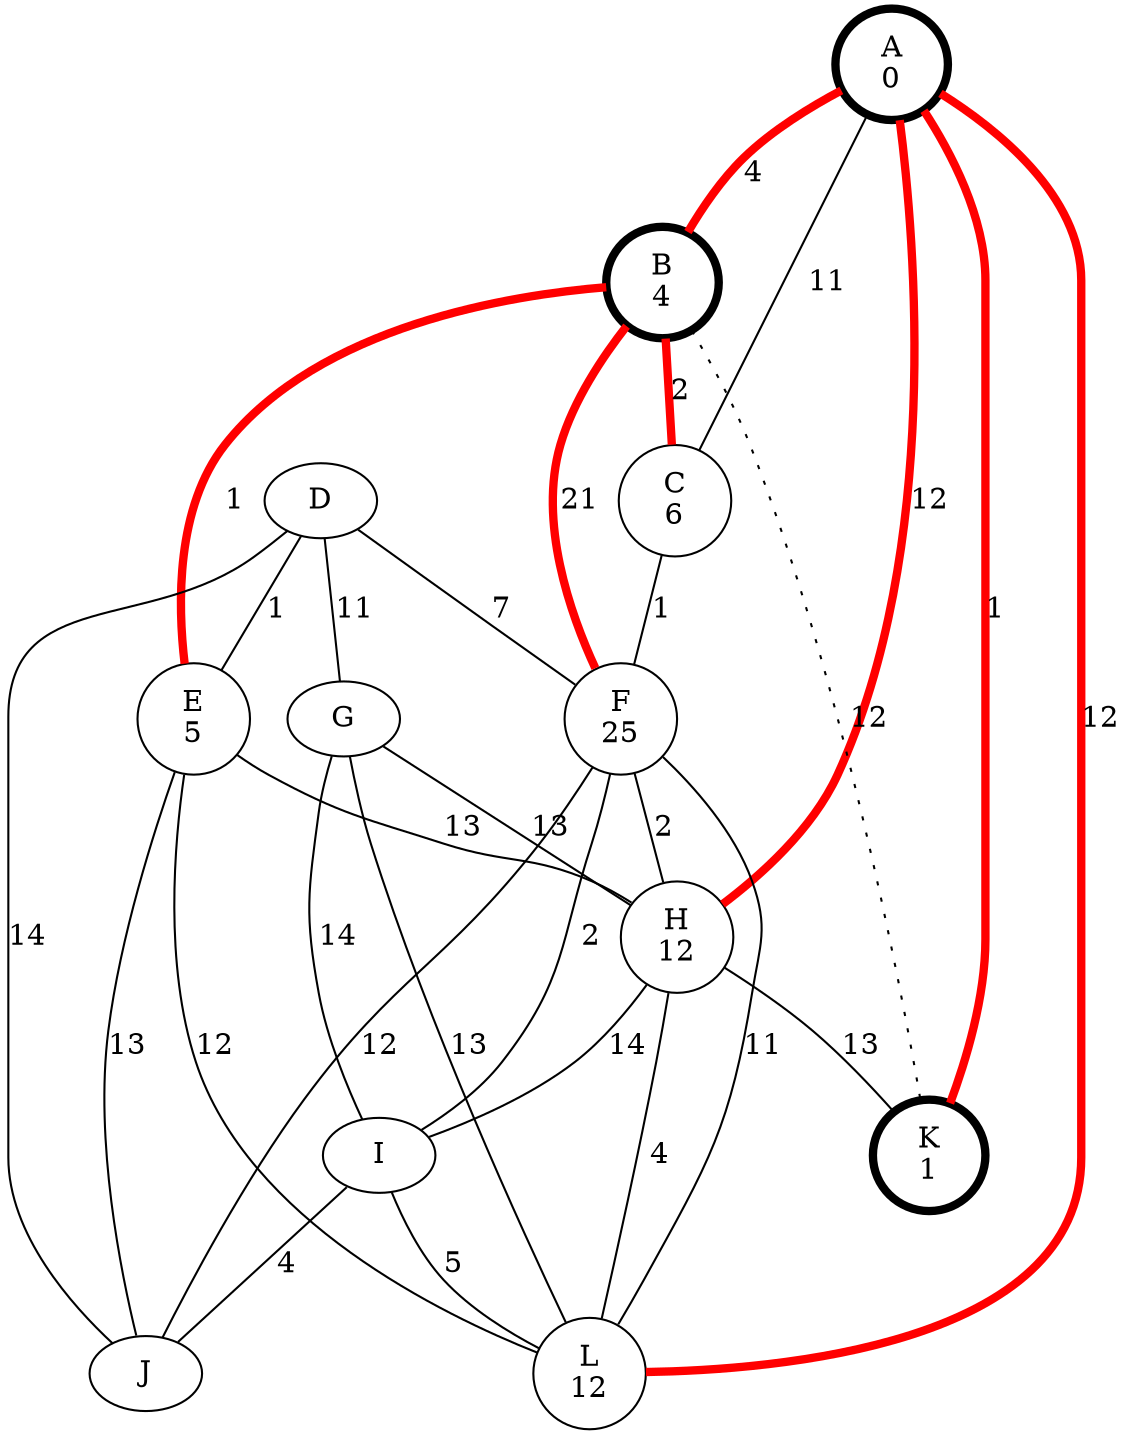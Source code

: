 graph {
  A [label="A\n0" penwidth=4];
  B [label="B\n4" penwidth=4];
  C [label="C\n6"];
  D;
  E [label="E\n5"];
  F [label="F\n25"];
  G;
  H [label="H\n12"];
  I;
  J;
  K [label="K\n1" penwidth=4];
  L [label="L\n12"];

  A -- C [label=11]
  A -- L [label=12 penwidth=4 color=red]
  A -- K [label=1 penwidth=4 color=red]
  A -- B [label=4 penwidth=4 color=red]
  A -- H [label=12 penwidth=4 color=red]
  B -- C [label=2 penwidth=4 color=red]
  B -- F [label=21 penwidth=4 color=red]
  B -- K [label=12 style=dotted]
  B -- E [label=1 penwidth=4 color=red]
  C -- F [label=1]
  D -- F [label=7]
  D -- G [label=11]
  D -- J [label=14]
  D -- E [label=1]
  E -- L [label=12]
  E -- H [label=13]
  E -- J [label=13]
  F -- L [label=11]
  F -- I [label=2]
  F -- H [label=2]
  F -- J [label=12]
  G -- L [label=13]
  G -- I [label=14]
  G -- H [label=13]
  H -- L [label=4]
  H -- I [label=14]
  H -- K [label=13]
  I -- L [label=5]
  I -- J [label=4]
}
